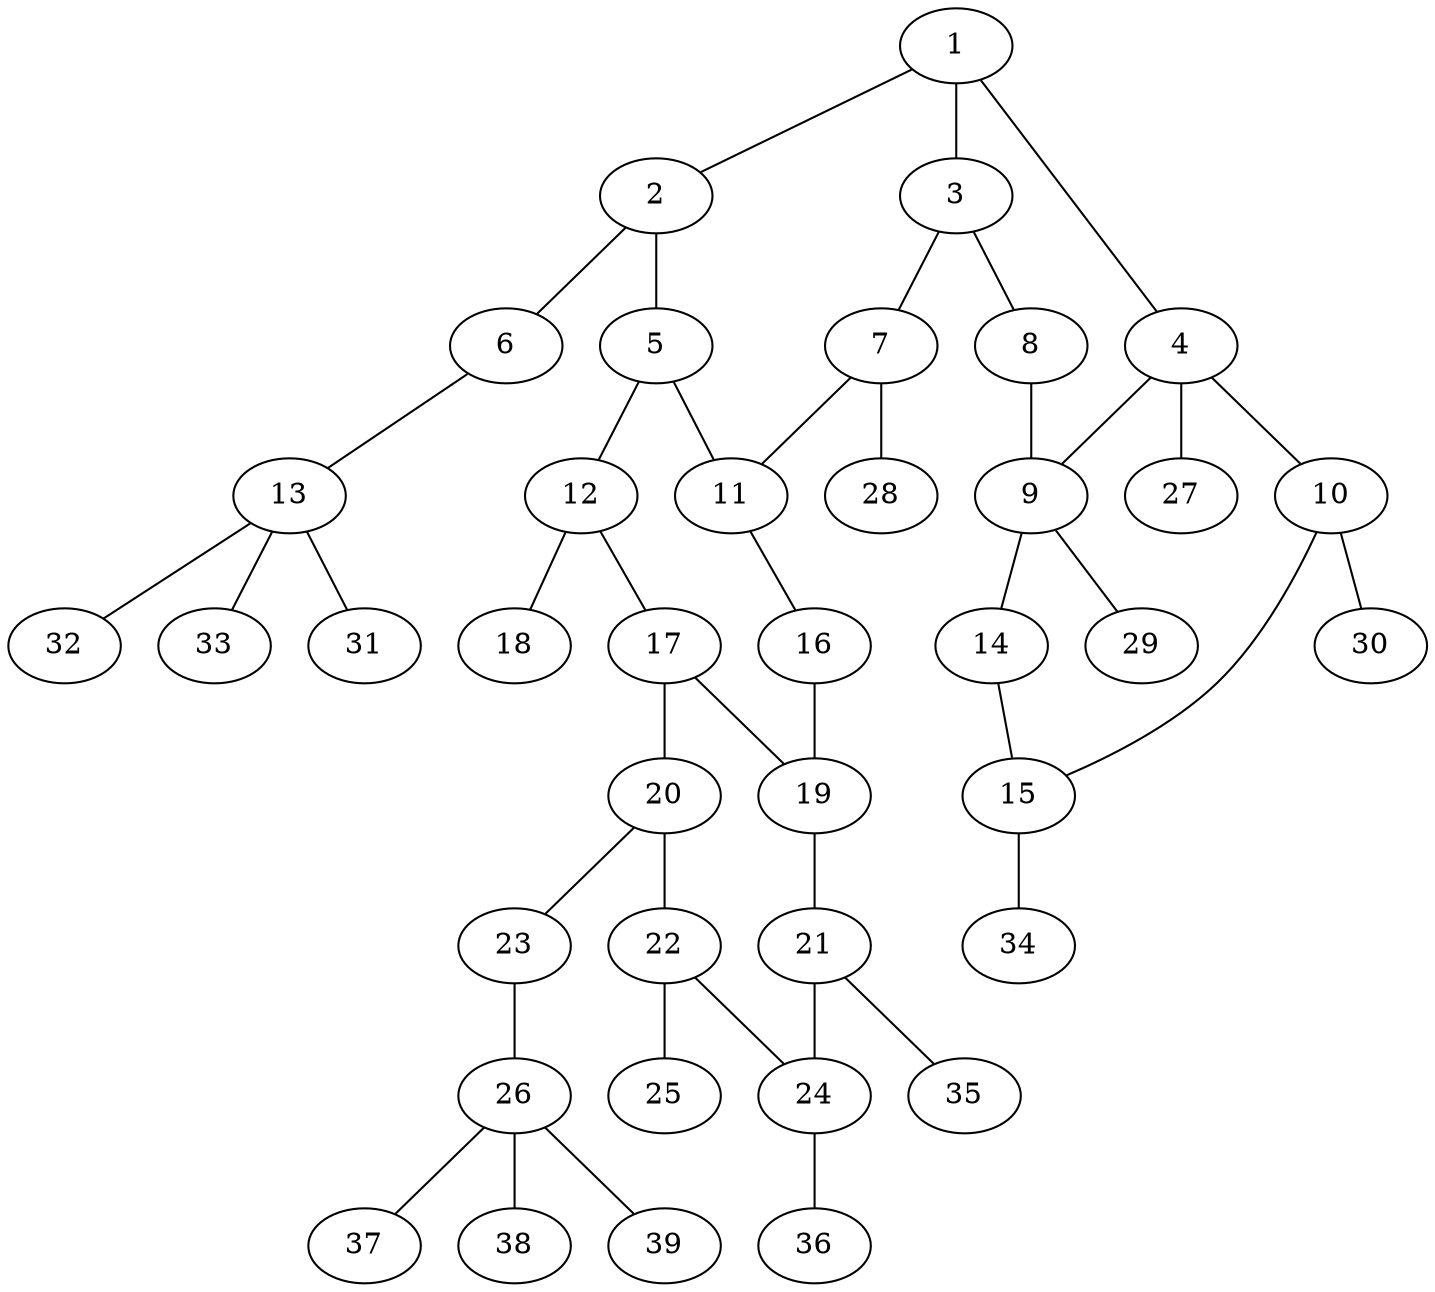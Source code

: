 graph molecule_2625 {
	1	 [chem=C];
	2	 [chem=C];
	1 -- 2	 [valence=1];
	3	 [chem=C];
	1 -- 3	 [valence=2];
	4	 [chem=C];
	1 -- 4	 [valence=1];
	5	 [chem=C];
	2 -- 5	 [valence=2];
	6	 [chem=O];
	2 -- 6	 [valence=1];
	7	 [chem=C];
	3 -- 7	 [valence=1];
	8	 [chem=O];
	3 -- 8	 [valence=1];
	9	 [chem=C];
	4 -- 9	 [valence=1];
	10	 [chem=C];
	4 -- 10	 [valence=1];
	27	 [chem=H];
	4 -- 27	 [valence=1];
	11	 [chem=C];
	5 -- 11	 [valence=1];
	12	 [chem=C];
	5 -- 12	 [valence=1];
	13	 [chem=C];
	6 -- 13	 [valence=1];
	7 -- 11	 [valence=2];
	28	 [chem=H];
	7 -- 28	 [valence=1];
	8 -- 9	 [valence=1];
	14	 [chem=O];
	9 -- 14	 [valence=1];
	29	 [chem=H];
	9 -- 29	 [valence=1];
	15	 [chem=C];
	10 -- 15	 [valence=2];
	30	 [chem=H];
	10 -- 30	 [valence=1];
	16	 [chem=O];
	11 -- 16	 [valence=1];
	17	 [chem=C];
	12 -- 17	 [valence=1];
	18	 [chem=O];
	12 -- 18	 [valence=2];
	31	 [chem=H];
	13 -- 31	 [valence=1];
	32	 [chem=H];
	13 -- 32	 [valence=1];
	33	 [chem=H];
	13 -- 33	 [valence=1];
	14 -- 15	 [valence=1];
	34	 [chem=H];
	15 -- 34	 [valence=1];
	19	 [chem=C];
	16 -- 19	 [valence=1];
	17 -- 19	 [valence=2];
	20	 [chem=C];
	17 -- 20	 [valence=1];
	21	 [chem=C];
	19 -- 21	 [valence=1];
	22	 [chem=C];
	20 -- 22	 [valence=2];
	23	 [chem=O];
	20 -- 23	 [valence=1];
	24	 [chem=C];
	21 -- 24	 [valence=2];
	35	 [chem=H];
	21 -- 35	 [valence=1];
	22 -- 24	 [valence=1];
	25	 [chem=Cl];
	22 -- 25	 [valence=1];
	26	 [chem=C];
	23 -- 26	 [valence=1];
	36	 [chem=H];
	24 -- 36	 [valence=1];
	37	 [chem=H];
	26 -- 37	 [valence=1];
	38	 [chem=H];
	26 -- 38	 [valence=1];
	39	 [chem=H];
	26 -- 39	 [valence=1];
}
